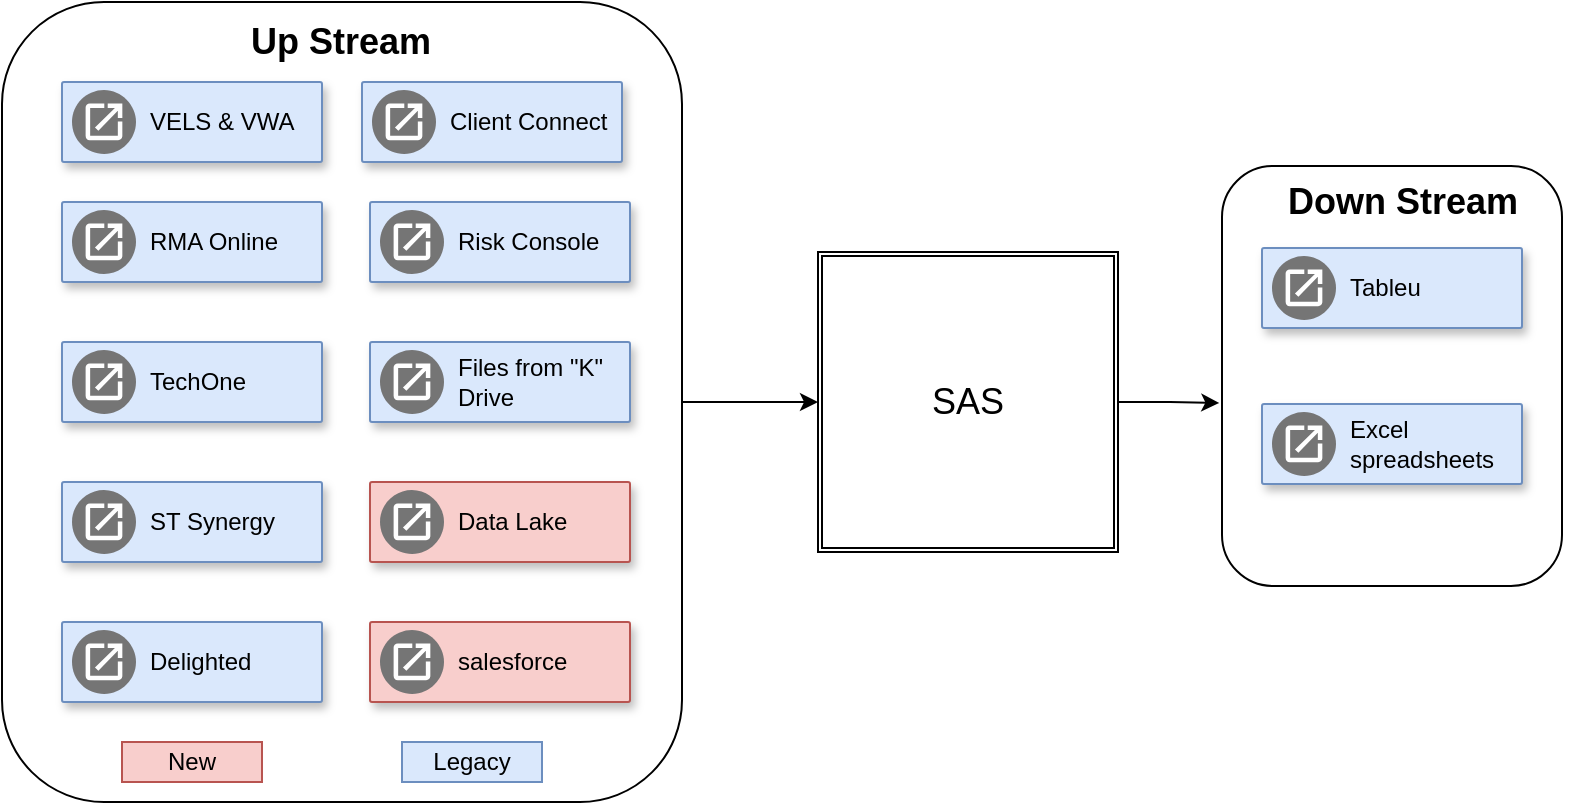 <mxfile version="14.4.5" type="embed"><diagram id="uHd0xSNkWaVheOgllf9f" name="Page-1"><mxGraphModel dx="1202" dy="539" grid="1" gridSize="10" guides="1" tooltips="1" connect="1" arrows="1" fold="1" page="1" pageScale="1" pageWidth="827" pageHeight="1169" math="0" shadow="0"><root><mxCell id="0"/><mxCell id="1" parent="0"/><mxCell id="ndmNptqM1_VTB3XQAiX_-15" value="" style="rounded=1;whiteSpace=wrap;html=1;" vertex="1" parent="1"><mxGeometry x="710" y="432" width="170" height="210" as="geometry"/></mxCell><mxCell id="ndmNptqM1_VTB3XQAiX_-20" style="edgeStyle=orthogonalEdgeStyle;rounded=0;orthogonalLoop=1;jettySize=auto;html=1;entryX=0;entryY=0.5;entryDx=0;entryDy=0;" edge="1" parent="1" source="ndmNptqM1_VTB3XQAiX_-2" target="ndmNptqM1_VTB3XQAiX_-10"><mxGeometry relative="1" as="geometry"><Array as="points"><mxPoint x="470" y="550"/><mxPoint x="470" y="550"/></Array></mxGeometry></mxCell><mxCell id="ndmNptqM1_VTB3XQAiX_-2" value="" style="rounded=1;whiteSpace=wrap;html=1;" vertex="1" parent="1"><mxGeometry x="100" y="350" width="340" height="400" as="geometry"/></mxCell><mxCell id="ndmNptqM1_VTB3XQAiX_-1" value="" style="group" vertex="1" connectable="0" parent="1"><mxGeometry x="130" y="390" width="284" height="310" as="geometry"/></mxCell><mxCell id="4hU3kMq3VIaxD2ExE70U-3" value="" style="strokeColor=#6c8ebf;shadow=1;strokeWidth=1;rounded=1;absoluteArcSize=1;arcSize=2;fillColor=#dae8fc;" parent="ndmNptqM1_VTB3XQAiX_-1" vertex="1"><mxGeometry x="154" y="60" width="130" height="40" as="geometry"/></mxCell><mxCell id="4hU3kMq3VIaxD2ExE70U-4" value="Risk Console" style="dashed=0;connectable=0;html=1;fillColor=#757575;strokeColor=none;shape=mxgraph.gcp2.application_system;part=1;labelPosition=right;verticalLabelPosition=middle;align=left;verticalAlign=middle;spacingLeft=5;fontSize=12;" parent="4hU3kMq3VIaxD2ExE70U-3" vertex="1"><mxGeometry y="0.5" width="32" height="32" relative="1" as="geometry"><mxPoint x="5" y="-16" as="offset"/></mxGeometry></mxCell><mxCell id="4hU3kMq3VIaxD2ExE70U-5" value="" style="strokeColor=#6c8ebf;shadow=1;strokeWidth=1;rounded=1;absoluteArcSize=1;arcSize=2;fillColor=#dae8fc;" parent="ndmNptqM1_VTB3XQAiX_-1" vertex="1"><mxGeometry x="150" width="130" height="40" as="geometry"/></mxCell><mxCell id="4hU3kMq3VIaxD2ExE70U-6" value="Client Connect" style="dashed=0;connectable=0;html=1;fillColor=#757575;strokeColor=none;shape=mxgraph.gcp2.application_system;part=1;labelPosition=right;verticalLabelPosition=middle;align=left;verticalAlign=middle;spacingLeft=5;fontSize=12;" parent="4hU3kMq3VIaxD2ExE70U-5" vertex="1"><mxGeometry y="0.5" width="32" height="32" relative="1" as="geometry"><mxPoint x="5" y="-16" as="offset"/></mxGeometry></mxCell><mxCell id="4hU3kMq3VIaxD2ExE70U-9" value="" style="strokeColor=#6c8ebf;shadow=1;strokeWidth=1;rounded=1;absoluteArcSize=1;arcSize=2;fillColor=#dae8fc;" parent="ndmNptqM1_VTB3XQAiX_-1" vertex="1"><mxGeometry width="130" height="40" as="geometry"/></mxCell><mxCell id="4hU3kMq3VIaxD2ExE70U-10" value="VELS &amp;amp; VWA" style="dashed=0;connectable=0;html=1;fillColor=#757575;strokeColor=none;shape=mxgraph.gcp2.application_system;part=1;labelPosition=right;verticalLabelPosition=middle;align=left;verticalAlign=middle;spacingLeft=5;fontSize=12;" parent="4hU3kMq3VIaxD2ExE70U-9" vertex="1"><mxGeometry y="0.5" width="32" height="32" relative="1" as="geometry"><mxPoint x="5" y="-16" as="offset"/></mxGeometry></mxCell><mxCell id="4hU3kMq3VIaxD2ExE70U-11" value="" style="strokeColor=#6c8ebf;shadow=1;strokeWidth=1;rounded=1;absoluteArcSize=1;arcSize=2;fillColor=#dae8fc;" parent="ndmNptqM1_VTB3XQAiX_-1" vertex="1"><mxGeometry y="60" width="130" height="40" as="geometry"/></mxCell><mxCell id="4hU3kMq3VIaxD2ExE70U-12" value="RMA Online" style="dashed=0;connectable=0;html=1;fillColor=#757575;strokeColor=none;shape=mxgraph.gcp2.application_system;part=1;labelPosition=right;verticalLabelPosition=middle;align=left;verticalAlign=middle;spacingLeft=5;fontSize=12;" parent="4hU3kMq3VIaxD2ExE70U-11" vertex="1"><mxGeometry y="0.5" width="32" height="32" relative="1" as="geometry"><mxPoint x="5" y="-16" as="offset"/></mxGeometry></mxCell><mxCell id="4hU3kMq3VIaxD2ExE70U-13" value="" style="strokeColor=#6c8ebf;shadow=1;strokeWidth=1;rounded=1;absoluteArcSize=1;arcSize=2;fillColor=#dae8fc;" parent="ndmNptqM1_VTB3XQAiX_-1" vertex="1"><mxGeometry y="130" width="130" height="40" as="geometry"/></mxCell><mxCell id="4hU3kMq3VIaxD2ExE70U-14" value="TechOne" style="dashed=0;connectable=0;html=1;fillColor=#757575;strokeColor=none;shape=mxgraph.gcp2.application_system;part=1;labelPosition=right;verticalLabelPosition=middle;align=left;verticalAlign=middle;spacingLeft=5;fontSize=12;" parent="4hU3kMq3VIaxD2ExE70U-13" vertex="1"><mxGeometry y="0.5" width="32" height="32" relative="1" as="geometry"><mxPoint x="5" y="-16" as="offset"/></mxGeometry></mxCell><mxCell id="4hU3kMq3VIaxD2ExE70U-15" value="" style="strokeColor=#6c8ebf;shadow=1;strokeWidth=1;rounded=1;absoluteArcSize=1;arcSize=2;fillColor=#dae8fc;" parent="ndmNptqM1_VTB3XQAiX_-1" vertex="1"><mxGeometry y="200" width="130" height="40" as="geometry"/></mxCell><mxCell id="4hU3kMq3VIaxD2ExE70U-16" value="ST Synergy" style="dashed=0;connectable=0;html=1;fillColor=#757575;strokeColor=none;shape=mxgraph.gcp2.application_system;part=1;labelPosition=right;verticalLabelPosition=middle;align=left;verticalAlign=middle;spacingLeft=5;fontSize=12;" parent="4hU3kMq3VIaxD2ExE70U-15" vertex="1"><mxGeometry y="0.5" width="32" height="32" relative="1" as="geometry"><mxPoint x="5" y="-16" as="offset"/></mxGeometry></mxCell><mxCell id="4hU3kMq3VIaxD2ExE70U-17" value="" style="strokeColor=#6c8ebf;shadow=1;strokeWidth=1;rounded=1;absoluteArcSize=1;arcSize=2;fillColor=#dae8fc;" parent="ndmNptqM1_VTB3XQAiX_-1" vertex="1"><mxGeometry y="270" width="130" height="40" as="geometry"/></mxCell><mxCell id="4hU3kMq3VIaxD2ExE70U-18" value="Delighted" style="dashed=0;connectable=0;html=1;fillColor=#757575;strokeColor=none;shape=mxgraph.gcp2.application_system;part=1;labelPosition=right;verticalLabelPosition=middle;align=left;verticalAlign=middle;spacingLeft=5;fontSize=12;" parent="4hU3kMq3VIaxD2ExE70U-17" vertex="1"><mxGeometry y="0.5" width="32" height="32" relative="1" as="geometry"><mxPoint x="5" y="-16" as="offset"/></mxGeometry></mxCell><mxCell id="4hU3kMq3VIaxD2ExE70U-19" value="" style="strokeColor=#b85450;shadow=1;strokeWidth=1;rounded=1;absoluteArcSize=1;arcSize=2;fillColor=#f8cecc;" parent="ndmNptqM1_VTB3XQAiX_-1" vertex="1"><mxGeometry x="154" y="200" width="130" height="40" as="geometry"/></mxCell><mxCell id="4hU3kMq3VIaxD2ExE70U-20" value="Data Lake" style="dashed=0;connectable=0;html=1;fillColor=#757575;strokeColor=none;shape=mxgraph.gcp2.application_system;part=1;labelPosition=right;verticalLabelPosition=middle;align=left;verticalAlign=middle;spacingLeft=5;fontSize=12;" parent="4hU3kMq3VIaxD2ExE70U-19" vertex="1"><mxGeometry y="0.5" width="32" height="32" relative="1" as="geometry"><mxPoint x="5" y="-16" as="offset"/></mxGeometry></mxCell><mxCell id="EzBJrjMMCIXxgkM9ltL1-1" value="" style="strokeColor=#b85450;shadow=1;strokeWidth=1;rounded=1;absoluteArcSize=1;arcSize=2;fillColor=#f8cecc;" parent="ndmNptqM1_VTB3XQAiX_-1" vertex="1"><mxGeometry x="154" y="270" width="130" height="40" as="geometry"/></mxCell><mxCell id="EzBJrjMMCIXxgkM9ltL1-2" value="salesforce" style="dashed=0;connectable=0;html=1;fillColor=#757575;strokeColor=none;shape=mxgraph.gcp2.application_system;part=1;labelPosition=right;verticalLabelPosition=middle;align=left;verticalAlign=middle;spacingLeft=5;fontSize=12;" parent="EzBJrjMMCIXxgkM9ltL1-1" vertex="1"><mxGeometry y="0.5" width="32" height="32" relative="1" as="geometry"><mxPoint x="5" y="-16" as="offset"/></mxGeometry></mxCell><mxCell id="EzBJrjMMCIXxgkM9ltL1-10" value="" style="strokeColor=#6c8ebf;shadow=1;strokeWidth=1;rounded=1;absoluteArcSize=1;arcSize=2;fillColor=#dae8fc;" parent="ndmNptqM1_VTB3XQAiX_-1" vertex="1"><mxGeometry x="154" y="130" width="130" height="40" as="geometry"/></mxCell><mxCell id="EzBJrjMMCIXxgkM9ltL1-11" value="Files from &quot;K&quot;&lt;br&gt;Drive" style="dashed=0;connectable=0;html=1;fillColor=#757575;strokeColor=none;shape=mxgraph.gcp2.application_system;part=1;labelPosition=right;verticalLabelPosition=middle;align=left;verticalAlign=middle;spacingLeft=5;fontSize=12;" parent="EzBJrjMMCIXxgkM9ltL1-10" vertex="1"><mxGeometry y="0.5" width="32" height="32" relative="1" as="geometry"><mxPoint x="5" y="-16" as="offset"/></mxGeometry></mxCell><mxCell id="ndmNptqM1_VTB3XQAiX_-4" value="&lt;b&gt;&lt;font style=&quot;font-size: 18px&quot;&gt;Up Stream&amp;nbsp;&lt;/font&gt;&lt;/b&gt;" style="text;html=1;strokeColor=none;fillColor=none;align=center;verticalAlign=middle;whiteSpace=wrap;rounded=0;" vertex="1" parent="1"><mxGeometry x="182" y="360" width="180" height="20" as="geometry"/></mxCell><mxCell id="ndmNptqM1_VTB3XQAiX_-5" value="New" style="rounded=0;whiteSpace=wrap;html=1;fillColor=#f8cecc;strokeColor=#b85450;" vertex="1" parent="1"><mxGeometry x="160" y="720" width="70" height="20" as="geometry"/></mxCell><mxCell id="ndmNptqM1_VTB3XQAiX_-6" value="Legacy" style="rounded=0;whiteSpace=wrap;html=1;fillColor=#dae8fc;strokeColor=#6c8ebf;" vertex="1" parent="1"><mxGeometry x="300" y="720" width="70" height="20" as="geometry"/></mxCell><mxCell id="ndmNptqM1_VTB3XQAiX_-22" style="edgeStyle=orthogonalEdgeStyle;rounded=0;orthogonalLoop=1;jettySize=auto;html=1;entryX=-0.008;entryY=0.564;entryDx=0;entryDy=0;entryPerimeter=0;" edge="1" parent="1" source="ndmNptqM1_VTB3XQAiX_-10" target="ndmNptqM1_VTB3XQAiX_-15"><mxGeometry relative="1" as="geometry"/></mxCell><mxCell id="ndmNptqM1_VTB3XQAiX_-10" value="&lt;font style=&quot;font-size: 18px&quot;&gt;SAS&lt;/font&gt;" style="shape=ext;double=1;whiteSpace=wrap;html=1;aspect=fixed;" vertex="1" parent="1"><mxGeometry x="508" y="475" width="150" height="150" as="geometry"/></mxCell><mxCell id="ndmNptqM1_VTB3XQAiX_-11" value="" style="strokeColor=#6c8ebf;shadow=1;strokeWidth=1;rounded=1;absoluteArcSize=1;arcSize=2;fillColor=#dae8fc;" vertex="1" parent="1"><mxGeometry x="730" y="473" width="130" height="40" as="geometry"/></mxCell><mxCell id="ndmNptqM1_VTB3XQAiX_-12" value="Tableu" style="dashed=0;connectable=0;html=1;fillColor=#757575;strokeColor=none;shape=mxgraph.gcp2.application_system;part=1;labelPosition=right;verticalLabelPosition=middle;align=left;verticalAlign=middle;spacingLeft=5;fontSize=12;" vertex="1" parent="ndmNptqM1_VTB3XQAiX_-11"><mxGeometry y="0.5" width="32" height="32" relative="1" as="geometry"><mxPoint x="5" y="-16" as="offset"/></mxGeometry></mxCell><mxCell id="ndmNptqM1_VTB3XQAiX_-13" value="" style="strokeColor=#6c8ebf;shadow=1;strokeWidth=1;rounded=1;absoluteArcSize=1;arcSize=2;fillColor=#dae8fc;" vertex="1" parent="1"><mxGeometry x="730" y="551" width="130" height="40" as="geometry"/></mxCell><mxCell id="ndmNptqM1_VTB3XQAiX_-14" value="Excel &lt;br&gt;spreadsheets" style="dashed=0;connectable=0;html=1;fillColor=#757575;strokeColor=none;shape=mxgraph.gcp2.application_system;part=1;labelPosition=right;verticalLabelPosition=middle;align=left;verticalAlign=middle;spacingLeft=5;fontSize=12;" vertex="1" parent="ndmNptqM1_VTB3XQAiX_-13"><mxGeometry y="0.5" width="32" height="32" relative="1" as="geometry"><mxPoint x="5" y="-16" as="offset"/></mxGeometry></mxCell><mxCell id="ndmNptqM1_VTB3XQAiX_-16" value="&lt;b&gt;&lt;font style=&quot;font-size: 18px&quot;&gt;Down Stream&amp;nbsp;&lt;/font&gt;&lt;/b&gt;" style="text;html=1;strokeColor=none;fillColor=none;align=center;verticalAlign=middle;whiteSpace=wrap;rounded=0;" vertex="1" parent="1"><mxGeometry x="713" y="440" width="180" height="20" as="geometry"/></mxCell></root></mxGraphModel></diagram></mxfile>